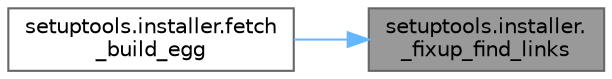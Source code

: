 digraph "setuptools.installer._fixup_find_links"
{
 // LATEX_PDF_SIZE
  bgcolor="transparent";
  edge [fontname=Helvetica,fontsize=10,labelfontname=Helvetica,labelfontsize=10];
  node [fontname=Helvetica,fontsize=10,shape=box,height=0.2,width=0.4];
  rankdir="RL";
  Node1 [id="Node000001",label="setuptools.installer.\l_fixup_find_links",height=0.2,width=0.4,color="gray40", fillcolor="grey60", style="filled", fontcolor="black",tooltip=" "];
  Node1 -> Node2 [id="edge1_Node000001_Node000002",dir="back",color="steelblue1",style="solid",tooltip=" "];
  Node2 [id="Node000002",label="setuptools.installer.fetch\l_build_egg",height=0.2,width=0.4,color="grey40", fillcolor="white", style="filled",URL="$namespacesetuptools_1_1installer.html#a548b6693311f284144933c8430d464ed",tooltip=" "];
}
